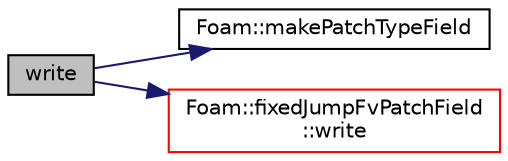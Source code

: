 digraph "write"
{
  bgcolor="transparent";
  edge [fontname="Helvetica",fontsize="10",labelfontname="Helvetica",labelfontsize="10"];
  node [fontname="Helvetica",fontsize="10",shape=record];
  rankdir="LR";
  Node1 [label="write",height=0.2,width=0.4,color="black", fillcolor="grey75", style="filled", fontcolor="black"];
  Node1 -> Node2 [color="midnightblue",fontsize="10",style="solid",fontname="Helvetica"];
  Node2 [label="Foam::makePatchTypeField",height=0.2,width=0.4,color="black",URL="$a10936.html#a44a8c9a8ab08f6bf1f84bf3dab3f82a2"];
  Node1 -> Node3 [color="midnightblue",fontsize="10",style="solid",fontname="Helvetica"];
  Node3 [label="Foam::fixedJumpFvPatchField\l::write",height=0.2,width=0.4,color="red",URL="$a00836.html#a0941061ad5a26be83b4107d05750ace6",tooltip="Write. "];
}
